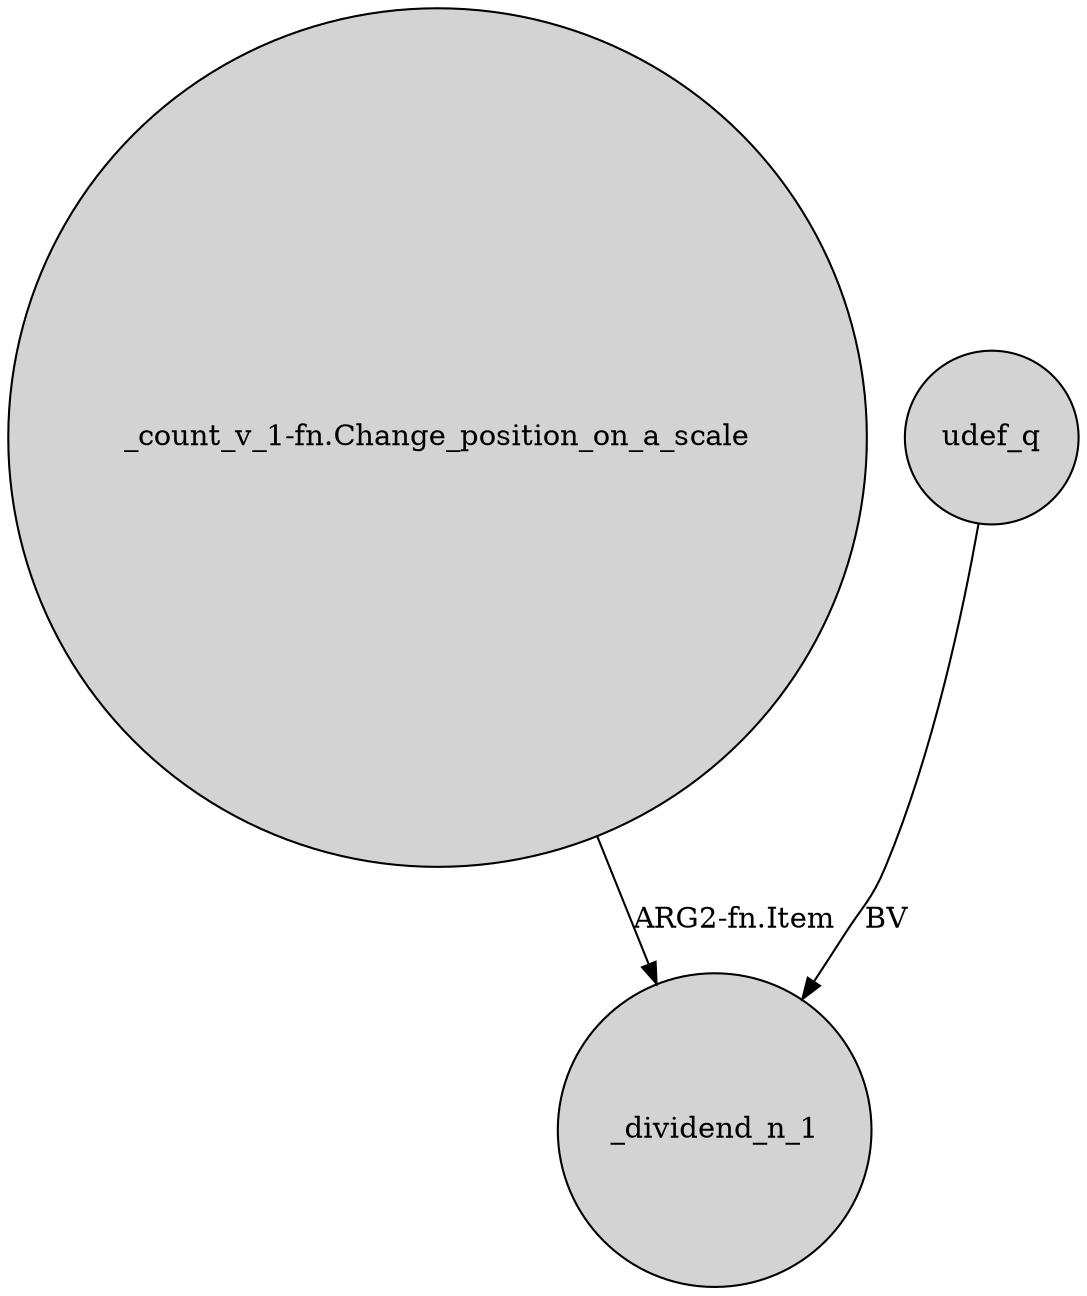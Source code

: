 digraph {
	node [shape=circle style=filled]
	"_count_v_1-fn.Change_position_on_a_scale" -> _dividend_n_1 [label="ARG2-fn.Item"]
	udef_q -> _dividend_n_1 [label=BV]
}

